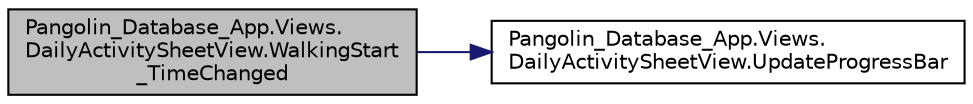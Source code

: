 digraph "Pangolin_Database_App.Views.DailyActivitySheetView.WalkingStart_TimeChanged"
{
 // LATEX_PDF_SIZE
  edge [fontname="Helvetica",fontsize="10",labelfontname="Helvetica",labelfontsize="10"];
  node [fontname="Helvetica",fontsize="10",shape=record];
  rankdir="LR";
  Node1 [label="Pangolin_Database_App.Views.\lDailyActivitySheetView.WalkingStart\l_TimeChanged",height=0.2,width=0.4,color="black", fillcolor="grey75", style="filled", fontcolor="black",tooltip="Update progressbar if walkingstart time changes"];
  Node1 -> Node2 [color="midnightblue",fontsize="10",style="solid"];
  Node2 [label="Pangolin_Database_App.Views.\lDailyActivitySheetView.UpdateProgressBar",height=0.2,width=0.4,color="black", fillcolor="white", style="filled",URL="$class_pangolin___database___app_1_1_views_1_1_daily_activity_sheet_view.html#a21033a006e61bb6be0324ff71e1c9d69",tooltip="This method access the extension method of the progressbar to smoothly update the value"];
}
